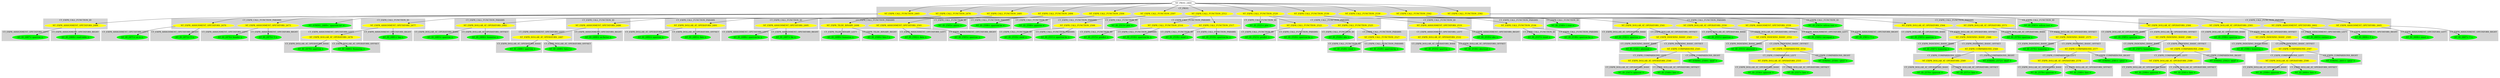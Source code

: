 digraph {

subgraph cluster0 {
 node [style=filled,color=white];
 style=filled;
 color=lightgrey;
 label = "CT_PROG";

"NT_EXPR_CALL_FUNCTION_2465"
 [fillcolor = yellow]
"NT_EXPR_CALL_FUNCTION_2476"
 [fillcolor = yellow]
"NT_EXPR_CALL_FUNCTION_2485"
 [fillcolor = yellow]
"NT_EXPR_CALL_FUNCTION_2494"
 [fillcolor = yellow]
"NT_EXPR_CALL_FUNCTION_2504"
 [fillcolor = yellow]
"NT_EXPR_CALL_FUNCTION_2507"
 [fillcolor = yellow]
"NT_EXPR_CALL_FUNCTION_2512"
 [fillcolor = yellow]
"NT_EXPR_CALL_FUNCTION_2520"
 [fillcolor = yellow]
"NT_EXPR_CALL_FUNCTION_2530"
 [fillcolor = yellow]
"NT_EXPR_CALL_FUNCTION_2539"
 [fillcolor = yellow]
"NT_EXPR_CALL_FUNCTION_2562"
 [fillcolor = yellow]
"NT_EXPR_CALL_FUNCTION_2582"
 [fillcolor = yellow]
}
"NT_PROG_2464"->"NT_EXPR_CALL_FUNCTION_2465"
subgraph cluster1 {
 node [style=filled,color=white];
 style=filled;
 color=lightgrey;
 label = "CT_EXPR_CALL_FUNCTION_ID";

"NT_EXPR_ASSIGNMENT_OPETATORS_2466"
 [fillcolor = yellow]
}
subgraph cluster2 {
 node [style=filled,color=white];
 style=filled;
 color=lightgrey;
 label = "CT_EXPR_CALL_FUNCTION_PARAMS";

"NT_STRING_2469< 'sparrow.txt' >"
 [fillcolor = green]
"NT_EXPR_ASSIGNMENT_OPETATORS_2470"
 [fillcolor = yellow]
"NT_EXPR_ASSIGNMENT_OPETATORS_2473"
 [fillcolor = yellow]
}
"NT_EXPR_CALL_FUNCTION_2465"->"NT_EXPR_ASSIGNMENT_OPETATORS_2466"
subgraph cluster3 {
 node [style=filled,color=white];
 style=filled;
 color=lightgrey;
 label = "CT_EXPR_ASSIGNMENT_OPETATORS_LEFT";

"NT_ID_2467< sparrow >"
 [fillcolor = green]
}
subgraph cluster4 {
 node [style=filled,color=white];
 style=filled;
 color=lightgrey;
 label = "CT_EXPR_ASSIGNMENT_OPETATORS_RIGHT";

"NT_ID_2468< read.table >"
 [fillcolor = green]
}
"NT_EXPR_ASSIGNMENT_OPETATORS_2466"->"NT_ID_2467< sparrow >"
"NT_EXPR_ASSIGNMENT_OPETATORS_2466"->"NT_ID_2468< read.table >"
"NT_EXPR_CALL_FUNCTION_2465"->"NT_STRING_2469< 'sparrow.txt' >"
"NT_EXPR_CALL_FUNCTION_2465"->"NT_EXPR_ASSIGNMENT_OPETATORS_2470"
subgraph cluster5 {
 node [style=filled,color=white];
 style=filled;
 color=lightgrey;
 label = "CT_EXPR_ASSIGNMENT_OPETATORS_LEFT";

"NT_ID_2471< as.is >"
 [fillcolor = green]
}
subgraph cluster6 {
 node [style=filled,color=white];
 style=filled;
 color=lightgrey;
 label = "CT_EXPR_ASSIGNMENT_OPETATORS_RIGHT";

"NT_ID_2472< T >"
 [fillcolor = green]
}
"NT_EXPR_ASSIGNMENT_OPETATORS_2470"->"NT_ID_2471< as.is >"
"NT_EXPR_ASSIGNMENT_OPETATORS_2470"->"NT_ID_2472< T >"
"NT_EXPR_CALL_FUNCTION_2465"->"NT_EXPR_ASSIGNMENT_OPETATORS_2473"
subgraph cluster7 {
 node [style=filled,color=white];
 style=filled;
 color=lightgrey;
 label = "CT_EXPR_ASSIGNMENT_OPETATORS_LEFT";

"NT_ID_2474< header >"
 [fillcolor = green]
}
subgraph cluster8 {
 node [style=filled,color=white];
 style=filled;
 color=lightgrey;
 label = "CT_EXPR_ASSIGNMENT_OPETATORS_RIGHT";

"NT_ID_2475< T >"
 [fillcolor = green]
}
"NT_EXPR_ASSIGNMENT_OPETATORS_2473"->"NT_ID_2474< header >"
"NT_EXPR_ASSIGNMENT_OPETATORS_2473"->"NT_ID_2475< T >"
"NT_PROG_2464"->"NT_EXPR_CALL_FUNCTION_2476"
subgraph cluster9 {
 node [style=filled,color=white];
 style=filled;
 color=lightgrey;
 label = "CT_EXPR_CALL_FUNCTION_ID";

"NT_EXPR_ASSIGNMENT_OPETATORS_2477"
 [fillcolor = yellow]
}
subgraph cluster10 {
 node [style=filled,color=white];
 style=filled;
 color=lightgrey;
 label = "CT_EXPR_CALL_FUNCTION_PARAMS";

"NT_EXPR_DOLLAR_AT_OPERATORS_2482"
 [fillcolor = yellow]
}
"NT_EXPR_CALL_FUNCTION_2476"->"NT_EXPR_ASSIGNMENT_OPETATORS_2477"
subgraph cluster11 {
 node [style=filled,color=white];
 style=filled;
 color=lightgrey;
 label = "CT_EXPR_ASSIGNMENT_OPETATORS_LEFT";

"NT_EXPR_DOLLAR_AT_OPERATORS_2478"
 [fillcolor = yellow]
}
subgraph cluster12 {
 node [style=filled,color=white];
 style=filled;
 color=lightgrey;
 label = "CT_EXPR_ASSIGNMENT_OPETATORS_RIGHT";

"NT_ID_2481< log >"
 [fillcolor = green]
}
"NT_EXPR_ASSIGNMENT_OPETATORS_2477"->"NT_EXPR_DOLLAR_AT_OPERATORS_2478"
subgraph cluster13 {
 node [style=filled,color=white];
 style=filled;
 color=lightgrey;
 label = "CT_EXPR_DOLLAR_AT_OPERATORS_BASE";

"NT_ID_2479< sparrow >"
 [fillcolor = green]
}
subgraph cluster14 {
 node [style=filled,color=white];
 style=filled;
 color=lightgrey;
 label = "CT_EXPR_DOLLAR_AT_OPERATORS_OFFSET";

"NT_ID_2480< lhumerus >"
 [fillcolor = green]
}
"NT_EXPR_DOLLAR_AT_OPERATORS_2478"->"NT_ID_2479< sparrow >"
"NT_EXPR_DOLLAR_AT_OPERATORS_2478"->"NT_ID_2480< lhumerus >"
"NT_EXPR_ASSIGNMENT_OPETATORS_2477"->"NT_ID_2481< log >"
"NT_EXPR_CALL_FUNCTION_2476"->"NT_EXPR_DOLLAR_AT_OPERATORS_2482"
subgraph cluster15 {
 node [style=filled,color=white];
 style=filled;
 color=lightgrey;
 label = "CT_EXPR_DOLLAR_AT_OPERATORS_BASE";

"NT_ID_2483< sparrow >"
 [fillcolor = green]
}
subgraph cluster16 {
 node [style=filled,color=white];
 style=filled;
 color=lightgrey;
 label = "CT_EXPR_DOLLAR_AT_OPERATORS_OFFSET";

"NT_ID_2484< humerus >"
 [fillcolor = green]
}
"NT_EXPR_DOLLAR_AT_OPERATORS_2482"->"NT_ID_2483< sparrow >"
"NT_EXPR_DOLLAR_AT_OPERATORS_2482"->"NT_ID_2484< humerus >"
"NT_PROG_2464"->"NT_EXPR_CALL_FUNCTION_2485"
subgraph cluster17 {
 node [style=filled,color=white];
 style=filled;
 color=lightgrey;
 label = "CT_EXPR_CALL_FUNCTION_ID";

"NT_EXPR_ASSIGNMENT_OPETATORS_2486"
 [fillcolor = yellow]
}
subgraph cluster18 {
 node [style=filled,color=white];
 style=filled;
 color=lightgrey;
 label = "CT_EXPR_CALL_FUNCTION_PARAMS";

"NT_EXPR_DOLLAR_AT_OPERATORS_2491"
 [fillcolor = yellow]
}
"NT_EXPR_CALL_FUNCTION_2485"->"NT_EXPR_ASSIGNMENT_OPETATORS_2486"
subgraph cluster19 {
 node [style=filled,color=white];
 style=filled;
 color=lightgrey;
 label = "CT_EXPR_ASSIGNMENT_OPETATORS_LEFT";

"NT_EXPR_DOLLAR_AT_OPERATORS_2487"
 [fillcolor = yellow]
}
subgraph cluster20 {
 node [style=filled,color=white];
 style=filled;
 color=lightgrey;
 label = "CT_EXPR_ASSIGNMENT_OPETATORS_RIGHT";

"NT_ID_2490< as.factor >"
 [fillcolor = green]
}
"NT_EXPR_ASSIGNMENT_OPETATORS_2486"->"NT_EXPR_DOLLAR_AT_OPERATORS_2487"
subgraph cluster21 {
 node [style=filled,color=white];
 style=filled;
 color=lightgrey;
 label = "CT_EXPR_DOLLAR_AT_OPERATORS_BASE";

"NT_ID_2488< sparrow >"
 [fillcolor = green]
}
subgraph cluster22 {
 node [style=filled,color=white];
 style=filled;
 color=lightgrey;
 label = "CT_EXPR_DOLLAR_AT_OPERATORS_OFFSET";

"NT_ID_2489< fate.f >"
 [fillcolor = green]
}
"NT_EXPR_DOLLAR_AT_OPERATORS_2487"->"NT_ID_2488< sparrow >"
"NT_EXPR_DOLLAR_AT_OPERATORS_2487"->"NT_ID_2489< fate.f >"
"NT_EXPR_ASSIGNMENT_OPETATORS_2486"->"NT_ID_2490< as.factor >"
"NT_EXPR_CALL_FUNCTION_2485"->"NT_EXPR_DOLLAR_AT_OPERATORS_2491"
subgraph cluster23 {
 node [style=filled,color=white];
 style=filled;
 color=lightgrey;
 label = "CT_EXPR_DOLLAR_AT_OPERATORS_BASE";

"NT_ID_2492< sparrow >"
 [fillcolor = green]
}
subgraph cluster24 {
 node [style=filled,color=white];
 style=filled;
 color=lightgrey;
 label = "CT_EXPR_DOLLAR_AT_OPERATORS_OFFSET";

"NT_ID_2493< fate >"
 [fillcolor = green]
}
"NT_EXPR_DOLLAR_AT_OPERATORS_2491"->"NT_ID_2492< sparrow >"
"NT_EXPR_DOLLAR_AT_OPERATORS_2491"->"NT_ID_2493< fate >"
"NT_PROG_2464"->"NT_EXPR_CALL_FUNCTION_2494"
subgraph cluster25 {
 node [style=filled,color=white];
 style=filled;
 color=lightgrey;
 label = "CT_EXPR_CALL_FUNCTION_ID";

"NT_EXPR_ASSIGNMENT_OPETATORS_2495"
 [fillcolor = yellow]
}
subgraph cluster26 {
 node [style=filled,color=white];
 style=filled;
 color=lightgrey;
 label = "CT_EXPR_CALL_FUNCTION_PARAMS";

"NT_EXPR_TILDE_BINARY_2498"
 [fillcolor = yellow]
"NT_EXPR_ASSIGNMENT_OPETATORS_2501"
 [fillcolor = yellow]
}
"NT_EXPR_CALL_FUNCTION_2494"->"NT_EXPR_ASSIGNMENT_OPETATORS_2495"
subgraph cluster27 {
 node [style=filled,color=white];
 style=filled;
 color=lightgrey;
 label = "CT_EXPR_ASSIGNMENT_OPETATORS_LEFT";

"NT_ID_2496< sparrow.lm >"
 [fillcolor = green]
}
subgraph cluster28 {
 node [style=filled,color=white];
 style=filled;
 color=lightgrey;
 label = "CT_EXPR_ASSIGNMENT_OPETATORS_RIGHT";

"NT_ID_2497< lm >"
 [fillcolor = green]
}
"NT_EXPR_ASSIGNMENT_OPETATORS_2495"->"NT_ID_2496< sparrow.lm >"
"NT_EXPR_ASSIGNMENT_OPETATORS_2495"->"NT_ID_2497< lm >"
"NT_EXPR_CALL_FUNCTION_2494"->"NT_EXPR_TILDE_BINARY_2498"
subgraph cluster29 {
 node [style=filled,color=white];
 style=filled;
 color=lightgrey;
 label = "CT_EXPR_TILDE_BINARY_LEFT";

"NT_ID_2499< humerus >"
 [fillcolor = green]
}
subgraph cluster30 {
 node [style=filled,color=white];
 style=filled;
 color=lightgrey;
 label = "CT_EXPR_TILDE_BINARY_RIGHT";

"NT_ID_2500< fate.f >"
 [fillcolor = green]
}
"NT_EXPR_TILDE_BINARY_2498"->"NT_ID_2499< humerus >"
"NT_EXPR_TILDE_BINARY_2498"->"NT_ID_2500< fate.f >"
"NT_EXPR_CALL_FUNCTION_2494"->"NT_EXPR_ASSIGNMENT_OPETATORS_2501"
subgraph cluster31 {
 node [style=filled,color=white];
 style=filled;
 color=lightgrey;
 label = "CT_EXPR_ASSIGNMENT_OPETATORS_LEFT";

"NT_ID_2502< data >"
 [fillcolor = green]
}
subgraph cluster32 {
 node [style=filled,color=white];
 style=filled;
 color=lightgrey;
 label = "CT_EXPR_ASSIGNMENT_OPETATORS_RIGHT";

"NT_ID_2503< sparrow >"
 [fillcolor = green]
}
"NT_EXPR_ASSIGNMENT_OPETATORS_2501"->"NT_ID_2502< data >"
"NT_EXPR_ASSIGNMENT_OPETATORS_2501"->"NT_ID_2503< sparrow >"
"NT_PROG_2464"->"NT_EXPR_CALL_FUNCTION_2504"
subgraph cluster33 {
 node [style=filled,color=white];
 style=filled;
 color=lightgrey;
 label = "CT_EXPR_CALL_FUNCTION_ID";

"NT_ID_2505< anova >"
 [fillcolor = green]
}
subgraph cluster34 {
 node [style=filled,color=white];
 style=filled;
 color=lightgrey;
 label = "CT_EXPR_CALL_FUNCTION_PARAMS";

"NT_ID_2506< sparrow.lm >"
 [fillcolor = green]
}
"NT_EXPR_CALL_FUNCTION_2504"->"NT_ID_2505< anova >"
"NT_EXPR_CALL_FUNCTION_2504"->"NT_ID_2506< sparrow.lm >"
"NT_PROG_2464"->"NT_EXPR_CALL_FUNCTION_2507"
subgraph cluster35 {
 node [style=filled,color=white];
 style=filled;
 color=lightgrey;
 label = "CT_EXPR_CALL_FUNCTION_ID";

"NT_ID_2508< qqnorm >"
 [fillcolor = green]
}
subgraph cluster36 {
 node [style=filled,color=white];
 style=filled;
 color=lightgrey;
 label = "CT_EXPR_CALL_FUNCTION_PARAMS";

"NT_EXPR_CALL_FUNCTION_2509"
 [fillcolor = yellow]
}
"NT_EXPR_CALL_FUNCTION_2507"->"NT_ID_2508< qqnorm >"
"NT_EXPR_CALL_FUNCTION_2507"->"NT_EXPR_CALL_FUNCTION_2509"
subgraph cluster37 {
 node [style=filled,color=white];
 style=filled;
 color=lightgrey;
 label = "CT_EXPR_CALL_FUNCTION_ID";

"NT_ID_2510< resid >"
 [fillcolor = green]
}
subgraph cluster38 {
 node [style=filled,color=white];
 style=filled;
 color=lightgrey;
 label = "CT_EXPR_CALL_FUNCTION_PARAMS";

"NT_ID_2511< sparrow.lm >"
 [fillcolor = green]
}
"NT_EXPR_CALL_FUNCTION_2509"->"NT_ID_2510< resid >"
"NT_EXPR_CALL_FUNCTION_2509"->"NT_ID_2511< sparrow.lm >"
"NT_PROG_2464"->"NT_EXPR_CALL_FUNCTION_2512"
subgraph cluster39 {
 node [style=filled,color=white];
 style=filled;
 color=lightgrey;
 label = "CT_EXPR_CALL_FUNCTION_ID";

"NT_ID_2513< plot >"
 [fillcolor = green]
}
subgraph cluster40 {
 node [style=filled,color=white];
 style=filled;
 color=lightgrey;
 label = "CT_EXPR_CALL_FUNCTION_PARAMS";

"NT_EXPR_CALL_FUNCTION_2514"
 [fillcolor = yellow]
"NT_EXPR_CALL_FUNCTION_2517"
 [fillcolor = yellow]
}
"NT_EXPR_CALL_FUNCTION_2512"->"NT_ID_2513< plot >"
"NT_EXPR_CALL_FUNCTION_2512"->"NT_EXPR_CALL_FUNCTION_2514"
subgraph cluster41 {
 node [style=filled,color=white];
 style=filled;
 color=lightgrey;
 label = "CT_EXPR_CALL_FUNCTION_ID";

"NT_ID_2515< predict >"
 [fillcolor = green]
}
subgraph cluster42 {
 node [style=filled,color=white];
 style=filled;
 color=lightgrey;
 label = "CT_EXPR_CALL_FUNCTION_PARAMS";

"NT_ID_2516< sparrow.lm >"
 [fillcolor = green]
}
"NT_EXPR_CALL_FUNCTION_2514"->"NT_ID_2515< predict >"
"NT_EXPR_CALL_FUNCTION_2514"->"NT_ID_2516< sparrow.lm >"
"NT_EXPR_CALL_FUNCTION_2512"->"NT_EXPR_CALL_FUNCTION_2517"
subgraph cluster43 {
 node [style=filled,color=white];
 style=filled;
 color=lightgrey;
 label = "CT_EXPR_CALL_FUNCTION_ID";

"NT_ID_2518< resid >"
 [fillcolor = green]
}
subgraph cluster44 {
 node [style=filled,color=white];
 style=filled;
 color=lightgrey;
 label = "CT_EXPR_CALL_FUNCTION_PARAMS";

"NT_ID_2519< sparrow.lm >"
 [fillcolor = green]
}
"NT_EXPR_CALL_FUNCTION_2517"->"NT_ID_2518< resid >"
"NT_EXPR_CALL_FUNCTION_2517"->"NT_ID_2519< sparrow.lm >"
"NT_PROG_2464"->"NT_EXPR_CALL_FUNCTION_2520"
subgraph cluster45 {
 node [style=filled,color=white];
 style=filled;
 color=lightgrey;
 label = "CT_EXPR_CALL_FUNCTION_ID";

"NT_ID_2521< plot >"
 [fillcolor = green]
}
subgraph cluster46 {
 node [style=filled,color=white];
 style=filled;
 color=lightgrey;
 label = "CT_EXPR_CALL_FUNCTION_PARAMS";

"NT_EXPR_CALL_FUNCTION_2522"
 [fillcolor = yellow]
"NT_EXPR_CALL_FUNCTION_2525"
 [fillcolor = yellow]
}
"NT_EXPR_CALL_FUNCTION_2520"->"NT_ID_2521< plot >"
"NT_EXPR_CALL_FUNCTION_2520"->"NT_EXPR_CALL_FUNCTION_2522"
subgraph cluster47 {
 node [style=filled,color=white];
 style=filled;
 color=lightgrey;
 label = "CT_EXPR_CALL_FUNCTION_ID";

"NT_ID_2523< predict >"
 [fillcolor = green]
}
subgraph cluster48 {
 node [style=filled,color=white];
 style=filled;
 color=lightgrey;
 label = "CT_EXPR_CALL_FUNCTION_PARAMS";

"NT_ID_2524< sparrow.lm >"
 [fillcolor = green]
}
"NT_EXPR_CALL_FUNCTION_2522"->"NT_ID_2523< predict >"
"NT_EXPR_CALL_FUNCTION_2522"->"NT_ID_2524< sparrow.lm >"
"NT_EXPR_CALL_FUNCTION_2520"->"NT_EXPR_CALL_FUNCTION_2525"
subgraph cluster49 {
 node [style=filled,color=white];
 style=filled;
 color=lightgrey;
 label = "CT_EXPR_CALL_FUNCTION_ID";

"NT_ID_2526< abs >"
 [fillcolor = green]
}
subgraph cluster50 {
 node [style=filled,color=white];
 style=filled;
 color=lightgrey;
 label = "CT_EXPR_CALL_FUNCTION_PARAMS";

"NT_EXPR_CALL_FUNCTION_2527"
 [fillcolor = yellow]
}
"NT_EXPR_CALL_FUNCTION_2525"->"NT_ID_2526< abs >"
"NT_EXPR_CALL_FUNCTION_2525"->"NT_EXPR_CALL_FUNCTION_2527"
subgraph cluster51 {
 node [style=filled,color=white];
 style=filled;
 color=lightgrey;
 label = "CT_EXPR_CALL_FUNCTION_ID";

"NT_ID_2528< resid >"
 [fillcolor = green]
}
subgraph cluster52 {
 node [style=filled,color=white];
 style=filled;
 color=lightgrey;
 label = "CT_EXPR_CALL_FUNCTION_PARAMS";

"NT_ID_2529< sparrow.lm >"
 [fillcolor = green]
}
"NT_EXPR_CALL_FUNCTION_2527"->"NT_ID_2528< resid >"
"NT_EXPR_CALL_FUNCTION_2527"->"NT_ID_2529< sparrow.lm >"
"NT_PROG_2464"->"NT_EXPR_CALL_FUNCTION_2530"
subgraph cluster53 {
 node [style=filled,color=white];
 style=filled;
 color=lightgrey;
 label = "CT_EXPR_CALL_FUNCTION_ID";

"NT_EXPR_ASSIGNMENT_OPETATORS_2531"
 [fillcolor = yellow]
}
subgraph cluster54 {
 node [style=filled,color=white];
 style=filled;
 color=lightgrey;
 label = "CT_EXPR_CALL_FUNCTION_PARAMS";

"NT_EXPR_CALL_FUNCTION_2536"
 [fillcolor = yellow]
}
"NT_EXPR_CALL_FUNCTION_2530"->"NT_EXPR_ASSIGNMENT_OPETATORS_2531"
subgraph cluster55 {
 node [style=filled,color=white];
 style=filled;
 color=lightgrey;
 label = "CT_EXPR_ASSIGNMENT_OPETATORS_LEFT";

"NT_EXPR_DOLLAR_AT_OPERATORS_2532"
 [fillcolor = yellow]
}
subgraph cluster56 {
 node [style=filled,color=white];
 style=filled;
 color=lightgrey;
 label = "CT_EXPR_ASSIGNMENT_OPETATORS_RIGHT";

"NT_ID_2535< abs >"
 [fillcolor = green]
}
"NT_EXPR_ASSIGNMENT_OPETATORS_2531"->"NT_EXPR_DOLLAR_AT_OPERATORS_2532"
subgraph cluster57 {
 node [style=filled,color=white];
 style=filled;
 color=lightgrey;
 label = "CT_EXPR_DOLLAR_AT_OPERATORS_BASE";

"NT_ID_2533< sparrow >"
 [fillcolor = green]
}
subgraph cluster58 {
 node [style=filled,color=white];
 style=filled;
 color=lightgrey;
 label = "CT_EXPR_DOLLAR_AT_OPERATORS_OFFSET";

"NT_ID_2534< absresid >"
 [fillcolor = green]
}
"NT_EXPR_DOLLAR_AT_OPERATORS_2532"->"NT_ID_2533< sparrow >"
"NT_EXPR_DOLLAR_AT_OPERATORS_2532"->"NT_ID_2534< absresid >"
"NT_EXPR_ASSIGNMENT_OPETATORS_2531"->"NT_ID_2535< abs >"
"NT_EXPR_CALL_FUNCTION_2530"->"NT_EXPR_CALL_FUNCTION_2536"
subgraph cluster59 {
 node [style=filled,color=white];
 style=filled;
 color=lightgrey;
 label = "CT_EXPR_CALL_FUNCTION_ID";

"NT_ID_2537< resid >"
 [fillcolor = green]
}
subgraph cluster60 {
 node [style=filled,color=white];
 style=filled;
 color=lightgrey;
 label = "CT_EXPR_CALL_FUNCTION_PARAMS";

"NT_ID_2538< sparrow.lm >"
 [fillcolor = green]
}
"NT_EXPR_CALL_FUNCTION_2536"->"NT_ID_2537< resid >"
"NT_EXPR_CALL_FUNCTION_2536"->"NT_ID_2538< sparrow.lm >"
"NT_PROG_2464"->"NT_EXPR_CALL_FUNCTION_2539"
subgraph cluster61 {
 node [style=filled,color=white];
 style=filled;
 color=lightgrey;
 label = "CT_EXPR_CALL_FUNCTION_ID";

"NT_ID_2540< t.test >"
 [fillcolor = green]
}
subgraph cluster62 {
 node [style=filled,color=white];
 style=filled;
 color=lightgrey;
 label = "CT_EXPR_CALL_FUNCTION_PARAMS";

"NT_EXPR_DOLLAR_AT_OPERATORS_2541"
 [fillcolor = yellow]
"NT_EXPR_DOLLAR_AT_OPERATORS_2550"
 [fillcolor = yellow]
"NT_EXPR_ASSIGNMENT_OPETATORS_2559"
 [fillcolor = yellow]
}
"NT_EXPR_CALL_FUNCTION_2539"->"NT_ID_2540< t.test >"
"NT_EXPR_CALL_FUNCTION_2539"->"NT_EXPR_DOLLAR_AT_OPERATORS_2541"
subgraph cluster63 {
 node [style=filled,color=white];
 style=filled;
 color=lightgrey;
 label = "CT_EXPR_DOLLAR_AT_OPERATORS_BASE";

"NT_ID_2542< sparrow >"
 [fillcolor = green]
}
subgraph cluster64 {
 node [style=filled,color=white];
 style=filled;
 color=lightgrey;
 label = "CT_EXPR_DOLLAR_AT_OPERATORS_OFFSET";

"NT_EXPR_INDEXING_BASIC_2543"
 [fillcolor = yellow]
}
"NT_EXPR_DOLLAR_AT_OPERATORS_2541"->"NT_ID_2542< sparrow >"
"NT_EXPR_DOLLAR_AT_OPERATORS_2541"->"NT_EXPR_INDEXING_BASIC_2543"
subgraph cluster65 {
 node [style=filled,color=white];
 style=filled;
 color=lightgrey;
 label = "CT_EXPR_INDEXING_BASIC_BASE";

"NT_ID_2544< absresid >"
 [fillcolor = green]}
subgraph cluster66 {
 node [style=filled,color=white];
 style=filled;
 color=lightgrey;
 label = "CT_EXPR_INDEXING_BASIC_OFFSET";

"NT_EXPR_COMPARISONS_2545"
 [fillcolor = yellow]}
"NT_EXPR_INDEXING_BASIC_2543"->"NT_ID_2544< absresid >"
"NT_EXPR_INDEXING_BASIC_2543"->"NT_EXPR_COMPARISONS_2545"
subgraph cluster67 {
 node [style=filled,color=white];
 style=filled;
 color=lightgrey;
 label = "CT_EXPR_COMPARISONS_LEFT";

"NT_EXPR_DOLLAR_AT_OPERATORS_2546"
 [fillcolor = yellow]
}
subgraph cluster68 {
 node [style=filled,color=white];
 style=filled;
 color=lightgrey;
 label = "CT_EXPR_COMPARISONS_RIGHT";

"NT_STRING_2549< 'died' >"
 [fillcolor = green]
}
"NT_EXPR_COMPARISONS_2545"->"NT_EXPR_DOLLAR_AT_OPERATORS_2546"
subgraph cluster69 {
 node [style=filled,color=white];
 style=filled;
 color=lightgrey;
 label = "CT_EXPR_DOLLAR_AT_OPERATORS_BASE";

"NT_ID_2547< sparrow >"
 [fillcolor = green]
}
subgraph cluster70 {
 node [style=filled,color=white];
 style=filled;
 color=lightgrey;
 label = "CT_EXPR_DOLLAR_AT_OPERATORS_OFFSET";

"NT_ID_2548< fate >"
 [fillcolor = green]
}
"NT_EXPR_DOLLAR_AT_OPERATORS_2546"->"NT_ID_2547< sparrow >"
"NT_EXPR_DOLLAR_AT_OPERATORS_2546"->"NT_ID_2548< fate >"
"NT_EXPR_COMPARISONS_2545"->"NT_STRING_2549< 'died' >"
"NT_EXPR_CALL_FUNCTION_2539"->"NT_EXPR_DOLLAR_AT_OPERATORS_2550"
subgraph cluster71 {
 node [style=filled,color=white];
 style=filled;
 color=lightgrey;
 label = "CT_EXPR_DOLLAR_AT_OPERATORS_BASE";

"NT_ID_2551< sparrow >"
 [fillcolor = green]
}
subgraph cluster72 {
 node [style=filled,color=white];
 style=filled;
 color=lightgrey;
 label = "CT_EXPR_DOLLAR_AT_OPERATORS_OFFSET";

"NT_EXPR_INDEXING_BASIC_2552"
 [fillcolor = yellow]
}
"NT_EXPR_DOLLAR_AT_OPERATORS_2550"->"NT_ID_2551< sparrow >"
"NT_EXPR_DOLLAR_AT_OPERATORS_2550"->"NT_EXPR_INDEXING_BASIC_2552"
subgraph cluster73 {
 node [style=filled,color=white];
 style=filled;
 color=lightgrey;
 label = "CT_EXPR_INDEXING_BASIC_BASE";

"NT_ID_2553< absresid >"
 [fillcolor = green]}
subgraph cluster74 {
 node [style=filled,color=white];
 style=filled;
 color=lightgrey;
 label = "CT_EXPR_INDEXING_BASIC_OFFSET";

"NT_EXPR_COMPARISONS_2554"
 [fillcolor = yellow]}
"NT_EXPR_INDEXING_BASIC_2552"->"NT_ID_2553< absresid >"
"NT_EXPR_INDEXING_BASIC_2552"->"NT_EXPR_COMPARISONS_2554"
subgraph cluster75 {
 node [style=filled,color=white];
 style=filled;
 color=lightgrey;
 label = "CT_EXPR_COMPARISONS_LEFT";

"NT_EXPR_DOLLAR_AT_OPERATORS_2555"
 [fillcolor = yellow]
}
subgraph cluster76 {
 node [style=filled,color=white];
 style=filled;
 color=lightgrey;
 label = "CT_EXPR_COMPARISONS_RIGHT";

"NT_STRING_2558< 'alive' >"
 [fillcolor = green]
}
"NT_EXPR_COMPARISONS_2554"->"NT_EXPR_DOLLAR_AT_OPERATORS_2555"
subgraph cluster77 {
 node [style=filled,color=white];
 style=filled;
 color=lightgrey;
 label = "CT_EXPR_DOLLAR_AT_OPERATORS_BASE";

"NT_ID_2556< sparrow >"
 [fillcolor = green]
}
subgraph cluster78 {
 node [style=filled,color=white];
 style=filled;
 color=lightgrey;
 label = "CT_EXPR_DOLLAR_AT_OPERATORS_OFFSET";

"NT_ID_2557< fate >"
 [fillcolor = green]
}
"NT_EXPR_DOLLAR_AT_OPERATORS_2555"->"NT_ID_2556< sparrow >"
"NT_EXPR_DOLLAR_AT_OPERATORS_2555"->"NT_ID_2557< fate >"
"NT_EXPR_COMPARISONS_2554"->"NT_STRING_2558< 'alive' >"
"NT_EXPR_CALL_FUNCTION_2539"->"NT_EXPR_ASSIGNMENT_OPETATORS_2559"
subgraph cluster79 {
 node [style=filled,color=white];
 style=filled;
 color=lightgrey;
 label = "CT_EXPR_ASSIGNMENT_OPETATORS_LEFT";

"NT_ID_2560< var.equal >"
 [fillcolor = green]
}
subgraph cluster80 {
 node [style=filled,color=white];
 style=filled;
 color=lightgrey;
 label = "CT_EXPR_ASSIGNMENT_OPETATORS_RIGHT";

"NT_ID_2561< T >"
 [fillcolor = green]
}
"NT_EXPR_ASSIGNMENT_OPETATORS_2559"->"NT_ID_2560< var.equal >"
"NT_EXPR_ASSIGNMENT_OPETATORS_2559"->"NT_ID_2561< T >"
"NT_PROG_2464"->"NT_EXPR_CALL_FUNCTION_2562"
subgraph cluster81 {
 node [style=filled,color=white];
 style=filled;
 color=lightgrey;
 label = "CT_EXPR_CALL_FUNCTION_ID";

"NT_ID_2563< wilcox.test >"
 [fillcolor = green]
}
subgraph cluster82 {
 node [style=filled,color=white];
 style=filled;
 color=lightgrey;
 label = "CT_EXPR_CALL_FUNCTION_PARAMS";

"NT_EXPR_DOLLAR_AT_OPERATORS_2564"
 [fillcolor = yellow]
"NT_EXPR_DOLLAR_AT_OPERATORS_2573"
 [fillcolor = yellow]
}
"NT_EXPR_CALL_FUNCTION_2562"->"NT_ID_2563< wilcox.test >"
"NT_EXPR_CALL_FUNCTION_2562"->"NT_EXPR_DOLLAR_AT_OPERATORS_2564"
subgraph cluster83 {
 node [style=filled,color=white];
 style=filled;
 color=lightgrey;
 label = "CT_EXPR_DOLLAR_AT_OPERATORS_BASE";

"NT_ID_2565< sparrow >"
 [fillcolor = green]
}
subgraph cluster84 {
 node [style=filled,color=white];
 style=filled;
 color=lightgrey;
 label = "CT_EXPR_DOLLAR_AT_OPERATORS_OFFSET";

"NT_EXPR_INDEXING_BASIC_2566"
 [fillcolor = yellow]
}
"NT_EXPR_DOLLAR_AT_OPERATORS_2564"->"NT_ID_2565< sparrow >"
"NT_EXPR_DOLLAR_AT_OPERATORS_2564"->"NT_EXPR_INDEXING_BASIC_2566"
subgraph cluster85 {
 node [style=filled,color=white];
 style=filled;
 color=lightgrey;
 label = "CT_EXPR_INDEXING_BASIC_BASE";

"NT_ID_2567< humerus >"
 [fillcolor = green]}
subgraph cluster86 {
 node [style=filled,color=white];
 style=filled;
 color=lightgrey;
 label = "CT_EXPR_INDEXING_BASIC_OFFSET";

"NT_EXPR_COMPARISONS_2568"
 [fillcolor = yellow]}
"NT_EXPR_INDEXING_BASIC_2566"->"NT_ID_2567< humerus >"
"NT_EXPR_INDEXING_BASIC_2566"->"NT_EXPR_COMPARISONS_2568"
subgraph cluster87 {
 node [style=filled,color=white];
 style=filled;
 color=lightgrey;
 label = "CT_EXPR_COMPARISONS_LEFT";

"NT_EXPR_DOLLAR_AT_OPERATORS_2569"
 [fillcolor = yellow]
}
subgraph cluster88 {
 node [style=filled,color=white];
 style=filled;
 color=lightgrey;
 label = "CT_EXPR_COMPARISONS_RIGHT";

"NT_STRING_2572< 'died' >"
 [fillcolor = green]
}
"NT_EXPR_COMPARISONS_2568"->"NT_EXPR_DOLLAR_AT_OPERATORS_2569"
subgraph cluster89 {
 node [style=filled,color=white];
 style=filled;
 color=lightgrey;
 label = "CT_EXPR_DOLLAR_AT_OPERATORS_BASE";

"NT_ID_2570< sparrow >"
 [fillcolor = green]
}
subgraph cluster90 {
 node [style=filled,color=white];
 style=filled;
 color=lightgrey;
 label = "CT_EXPR_DOLLAR_AT_OPERATORS_OFFSET";

"NT_ID_2571< fate >"
 [fillcolor = green]
}
"NT_EXPR_DOLLAR_AT_OPERATORS_2569"->"NT_ID_2570< sparrow >"
"NT_EXPR_DOLLAR_AT_OPERATORS_2569"->"NT_ID_2571< fate >"
"NT_EXPR_COMPARISONS_2568"->"NT_STRING_2572< 'died' >"
"NT_EXPR_CALL_FUNCTION_2562"->"NT_EXPR_DOLLAR_AT_OPERATORS_2573"
subgraph cluster91 {
 node [style=filled,color=white];
 style=filled;
 color=lightgrey;
 label = "CT_EXPR_DOLLAR_AT_OPERATORS_BASE";

"NT_ID_2574< sparrow >"
 [fillcolor = green]
}
subgraph cluster92 {
 node [style=filled,color=white];
 style=filled;
 color=lightgrey;
 label = "CT_EXPR_DOLLAR_AT_OPERATORS_OFFSET";

"NT_EXPR_INDEXING_BASIC_2575"
 [fillcolor = yellow]
}
"NT_EXPR_DOLLAR_AT_OPERATORS_2573"->"NT_ID_2574< sparrow >"
"NT_EXPR_DOLLAR_AT_OPERATORS_2573"->"NT_EXPR_INDEXING_BASIC_2575"
subgraph cluster93 {
 node [style=filled,color=white];
 style=filled;
 color=lightgrey;
 label = "CT_EXPR_INDEXING_BASIC_BASE";

"NT_ID_2576< humerus >"
 [fillcolor = green]}
subgraph cluster94 {
 node [style=filled,color=white];
 style=filled;
 color=lightgrey;
 label = "CT_EXPR_INDEXING_BASIC_OFFSET";

"NT_EXPR_COMPARISONS_2577"
 [fillcolor = yellow]}
"NT_EXPR_INDEXING_BASIC_2575"->"NT_ID_2576< humerus >"
"NT_EXPR_INDEXING_BASIC_2575"->"NT_EXPR_COMPARISONS_2577"
subgraph cluster95 {
 node [style=filled,color=white];
 style=filled;
 color=lightgrey;
 label = "CT_EXPR_COMPARISONS_LEFT";

"NT_EXPR_DOLLAR_AT_OPERATORS_2578"
 [fillcolor = yellow]
}
subgraph cluster96 {
 node [style=filled,color=white];
 style=filled;
 color=lightgrey;
 label = "CT_EXPR_COMPARISONS_RIGHT";

"NT_STRING_2581< 'alive' >"
 [fillcolor = green]
}
"NT_EXPR_COMPARISONS_2577"->"NT_EXPR_DOLLAR_AT_OPERATORS_2578"
subgraph cluster97 {
 node [style=filled,color=white];
 style=filled;
 color=lightgrey;
 label = "CT_EXPR_DOLLAR_AT_OPERATORS_BASE";

"NT_ID_2579< sparrow >"
 [fillcolor = green]
}
subgraph cluster98 {
 node [style=filled,color=white];
 style=filled;
 color=lightgrey;
 label = "CT_EXPR_DOLLAR_AT_OPERATORS_OFFSET";

"NT_ID_2580< fate >"
 [fillcolor = green]
}
"NT_EXPR_DOLLAR_AT_OPERATORS_2578"->"NT_ID_2579< sparrow >"
"NT_EXPR_DOLLAR_AT_OPERATORS_2578"->"NT_ID_2580< fate >"
"NT_EXPR_COMPARISONS_2577"->"NT_STRING_2581< 'alive' >"
"NT_PROG_2464"->"NT_EXPR_CALL_FUNCTION_2582"
subgraph cluster99 {
 node [style=filled,color=white];
 style=filled;
 color=lightgrey;
 label = "CT_EXPR_CALL_FUNCTION_ID";

"NT_ID_2583< wilcox.test >"
 [fillcolor = green]
}
subgraph cluster100 {
 node [style=filled,color=white];
 style=filled;
 color=lightgrey;
 label = "CT_EXPR_CALL_FUNCTION_PARAMS";

"NT_EXPR_DOLLAR_AT_OPERATORS_2584"
 [fillcolor = yellow]
"NT_EXPR_DOLLAR_AT_OPERATORS_2593"
 [fillcolor = yellow]
"NT_EXPR_ASSIGNMENT_OPETATORS_2602"
 [fillcolor = yellow]
"NT_EXPR_ASSIGNMENT_OPETATORS_2605"
 [fillcolor = yellow]
}
"NT_EXPR_CALL_FUNCTION_2582"->"NT_ID_2583< wilcox.test >"
"NT_EXPR_CALL_FUNCTION_2582"->"NT_EXPR_DOLLAR_AT_OPERATORS_2584"
subgraph cluster101 {
 node [style=filled,color=white];
 style=filled;
 color=lightgrey;
 label = "CT_EXPR_DOLLAR_AT_OPERATORS_BASE";

"NT_ID_2585< sparrow >"
 [fillcolor = green]
}
subgraph cluster102 {
 node [style=filled,color=white];
 style=filled;
 color=lightgrey;
 label = "CT_EXPR_DOLLAR_AT_OPERATORS_OFFSET";

"NT_EXPR_INDEXING_BASIC_2586"
 [fillcolor = yellow]
}
"NT_EXPR_DOLLAR_AT_OPERATORS_2584"->"NT_ID_2585< sparrow >"
"NT_EXPR_DOLLAR_AT_OPERATORS_2584"->"NT_EXPR_INDEXING_BASIC_2586"
subgraph cluster103 {
 node [style=filled,color=white];
 style=filled;
 color=lightgrey;
 label = "CT_EXPR_INDEXING_BASIC_BASE";

"NT_ID_2587< humerus >"
 [fillcolor = green]}
subgraph cluster104 {
 node [style=filled,color=white];
 style=filled;
 color=lightgrey;
 label = "CT_EXPR_INDEXING_BASIC_OFFSET";

"NT_EXPR_COMPARISONS_2588"
 [fillcolor = yellow]}
"NT_EXPR_INDEXING_BASIC_2586"->"NT_ID_2587< humerus >"
"NT_EXPR_INDEXING_BASIC_2586"->"NT_EXPR_COMPARISONS_2588"
subgraph cluster105 {
 node [style=filled,color=white];
 style=filled;
 color=lightgrey;
 label = "CT_EXPR_COMPARISONS_LEFT";

"NT_EXPR_DOLLAR_AT_OPERATORS_2589"
 [fillcolor = yellow]
}
subgraph cluster106 {
 node [style=filled,color=white];
 style=filled;
 color=lightgrey;
 label = "CT_EXPR_COMPARISONS_RIGHT";

"NT_STRING_2592< 'died' >"
 [fillcolor = green]
}
"NT_EXPR_COMPARISONS_2588"->"NT_EXPR_DOLLAR_AT_OPERATORS_2589"
subgraph cluster107 {
 node [style=filled,color=white];
 style=filled;
 color=lightgrey;
 label = "CT_EXPR_DOLLAR_AT_OPERATORS_BASE";

"NT_ID_2590< sparrow >"
 [fillcolor = green]
}
subgraph cluster108 {
 node [style=filled,color=white];
 style=filled;
 color=lightgrey;
 label = "CT_EXPR_DOLLAR_AT_OPERATORS_OFFSET";

"NT_ID_2591< fate >"
 [fillcolor = green]
}
"NT_EXPR_DOLLAR_AT_OPERATORS_2589"->"NT_ID_2590< sparrow >"
"NT_EXPR_DOLLAR_AT_OPERATORS_2589"->"NT_ID_2591< fate >"
"NT_EXPR_COMPARISONS_2588"->"NT_STRING_2592< 'died' >"
"NT_EXPR_CALL_FUNCTION_2582"->"NT_EXPR_DOLLAR_AT_OPERATORS_2593"
subgraph cluster109 {
 node [style=filled,color=white];
 style=filled;
 color=lightgrey;
 label = "CT_EXPR_DOLLAR_AT_OPERATORS_BASE";

"NT_ID_2594< sparrow >"
 [fillcolor = green]
}
subgraph cluster110 {
 node [style=filled,color=white];
 style=filled;
 color=lightgrey;
 label = "CT_EXPR_DOLLAR_AT_OPERATORS_OFFSET";

"NT_EXPR_INDEXING_BASIC_2595"
 [fillcolor = yellow]
}
"NT_EXPR_DOLLAR_AT_OPERATORS_2593"->"NT_ID_2594< sparrow >"
"NT_EXPR_DOLLAR_AT_OPERATORS_2593"->"NT_EXPR_INDEXING_BASIC_2595"
subgraph cluster111 {
 node [style=filled,color=white];
 style=filled;
 color=lightgrey;
 label = "CT_EXPR_INDEXING_BASIC_BASE";

"NT_ID_2596< humerus >"
 [fillcolor = green]}
subgraph cluster112 {
 node [style=filled,color=white];
 style=filled;
 color=lightgrey;
 label = "CT_EXPR_INDEXING_BASIC_OFFSET";

"NT_EXPR_COMPARISONS_2597"
 [fillcolor = yellow]}
"NT_EXPR_INDEXING_BASIC_2595"->"NT_ID_2596< humerus >"
"NT_EXPR_INDEXING_BASIC_2595"->"NT_EXPR_COMPARISONS_2597"
subgraph cluster113 {
 node [style=filled,color=white];
 style=filled;
 color=lightgrey;
 label = "CT_EXPR_COMPARISONS_LEFT";

"NT_EXPR_DOLLAR_AT_OPERATORS_2598"
 [fillcolor = yellow]
}
subgraph cluster114 {
 node [style=filled,color=white];
 style=filled;
 color=lightgrey;
 label = "CT_EXPR_COMPARISONS_RIGHT";

"NT_STRING_2601< 'alive' >"
 [fillcolor = green]
}
"NT_EXPR_COMPARISONS_2597"->"NT_EXPR_DOLLAR_AT_OPERATORS_2598"
subgraph cluster115 {
 node [style=filled,color=white];
 style=filled;
 color=lightgrey;
 label = "CT_EXPR_DOLLAR_AT_OPERATORS_BASE";

"NT_ID_2599< sparrow >"
 [fillcolor = green]
}
subgraph cluster116 {
 node [style=filled,color=white];
 style=filled;
 color=lightgrey;
 label = "CT_EXPR_DOLLAR_AT_OPERATORS_OFFSET";

"NT_ID_2600< fate >"
 [fillcolor = green]
}
"NT_EXPR_DOLLAR_AT_OPERATORS_2598"->"NT_ID_2599< sparrow >"
"NT_EXPR_DOLLAR_AT_OPERATORS_2598"->"NT_ID_2600< fate >"
"NT_EXPR_COMPARISONS_2597"->"NT_STRING_2601< 'alive' >"
"NT_EXPR_CALL_FUNCTION_2582"->"NT_EXPR_ASSIGNMENT_OPETATORS_2602"
subgraph cluster117 {
 node [style=filled,color=white];
 style=filled;
 color=lightgrey;
 label = "CT_EXPR_ASSIGNMENT_OPETATORS_LEFT";

"NT_ID_2603< correct >"
 [fillcolor = green]
}
subgraph cluster118 {
 node [style=filled,color=white];
 style=filled;
 color=lightgrey;
 label = "CT_EXPR_ASSIGNMENT_OPETATORS_RIGHT";

"NT_ID_2604< F >"
 [fillcolor = green]
}
"NT_EXPR_ASSIGNMENT_OPETATORS_2602"->"NT_ID_2603< correct >"
"NT_EXPR_ASSIGNMENT_OPETATORS_2602"->"NT_ID_2604< F >"
"NT_EXPR_CALL_FUNCTION_2582"->"NT_EXPR_ASSIGNMENT_OPETATORS_2605"
subgraph cluster119 {
 node [style=filled,color=white];
 style=filled;
 color=lightgrey;
 label = "CT_EXPR_ASSIGNMENT_OPETATORS_LEFT";

"NT_ID_2606< exact >"
 [fillcolor = green]
}
subgraph cluster120 {
 node [style=filled,color=white];
 style=filled;
 color=lightgrey;
 label = "CT_EXPR_ASSIGNMENT_OPETATORS_RIGHT";

"NT_ID_2607< T >"
 [fillcolor = green]
}
"NT_EXPR_ASSIGNMENT_OPETATORS_2605"->"NT_ID_2606< exact >"
"NT_EXPR_ASSIGNMENT_OPETATORS_2605"->"NT_ID_2607< T >"
}
